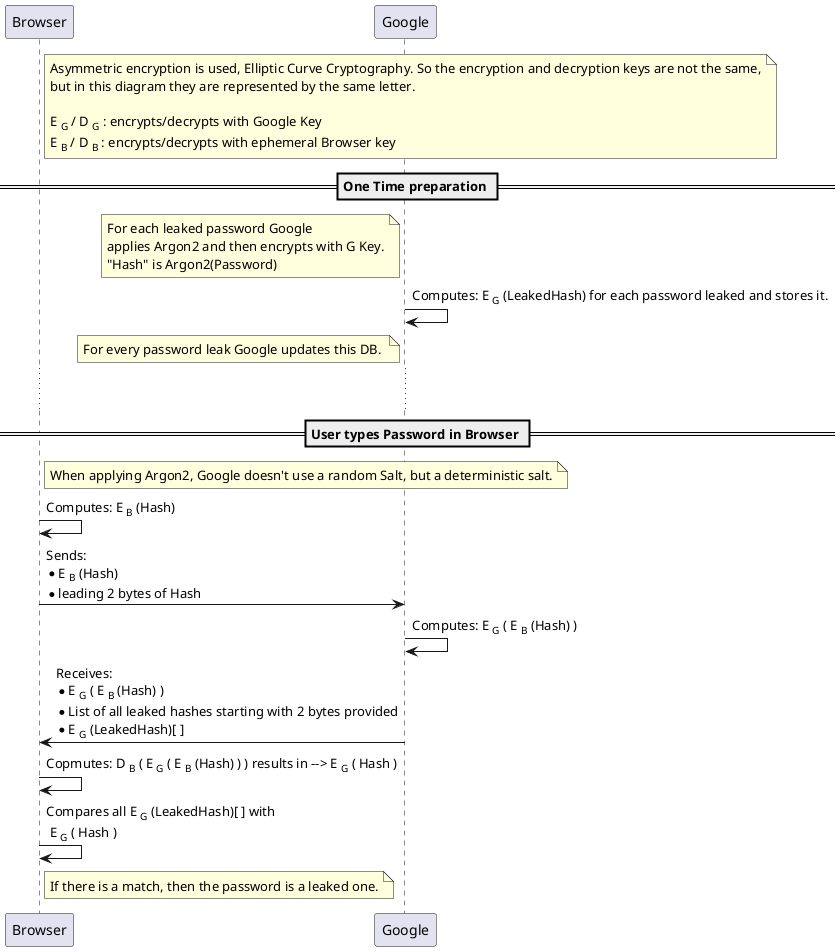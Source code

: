 @startuml

participant "Browser" as B
participant "Google" as G

note right B
Asymmetric encryption is used, Elliptic Curve Cryptography. So the encryption and decryption keys are not the same,
but in this diagram they are represented by the same letter.

E <sub>G</sub> / D <sub>G</sub> : encrypts/decrypts with Google Key
E <sub>B</sub> / D <sub>B</sub> : encrypts/decrypts with ephemeral Browser key
endnote

== One Time preparation ==


note left G
For each leaked password Google
applies Argon2 and then encrypts with G Key.
"Hash" is Argon2(Password)
endnote 

G -> G: Computes: E <sub>G</sub> (LeakedHash) for each password leaked and stores it.

note left G
For every password leak Google updates this DB. 
endnote
... ...
== User types Password in Browser ==

note right B
When applying Argon2, Google doesn't use a random Salt, but a deterministic salt.
endnote
B -> B: Computes: E <sub>B</sub> (Hash)
B -> G: Sends:\n* E <sub>B</sub> (Hash) \n* leading 2 bytes of Hash

G -> G: Computes: E <sub>G</sub> ( E <sub>B</sub> (Hash) )
G -> B: Receives: \n* E <sub>G</sub> ( E <sub>B</sub> (Hash) ) \n* List of all leaked hashes starting with 2 bytes provided \n* E <sub>G</sub> (LeakedHash)[ ]

B -> B: Copmutes: D <sub>B</sub> ( E <sub>G</sub> ( E <sub>B</sub> (Hash) ) ) results in --> E <sub>G</sub> ( Hash )
B -> B: Compares all E <sub>G</sub> (LeakedHash)[ ] with\n E <sub>G</sub> ( Hash )

note right B
If there is a match, then the password is a leaked one.
endnote 


@enduml
